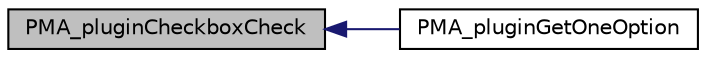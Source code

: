 digraph G
{
  edge [fontname="Helvetica",fontsize="10",labelfontname="Helvetica",labelfontsize="10"];
  node [fontname="Helvetica",fontsize="10",shape=record];
  rankdir="LR";
  Node1 [label="PMA_pluginCheckboxCheck",height=0.2,width=0.4,color="black", fillcolor="grey75", style="filled" fontcolor="black"];
  Node1 -> Node2 [dir="back",color="midnightblue",fontsize="10",style="solid",fontname="Helvetica"];
  Node2 [label="PMA_pluginGetOneOption",height=0.2,width=0.4,color="black", fillcolor="white", style="filled",URL="$plugin__interface_8lib_8php.html#ac4518fb7fd647b19c458daa6437aa318",tooltip="string PMA_pluginGetOneOption(string $section, string $plugin_name, string $id, array &amp;$opt)..."];
}
